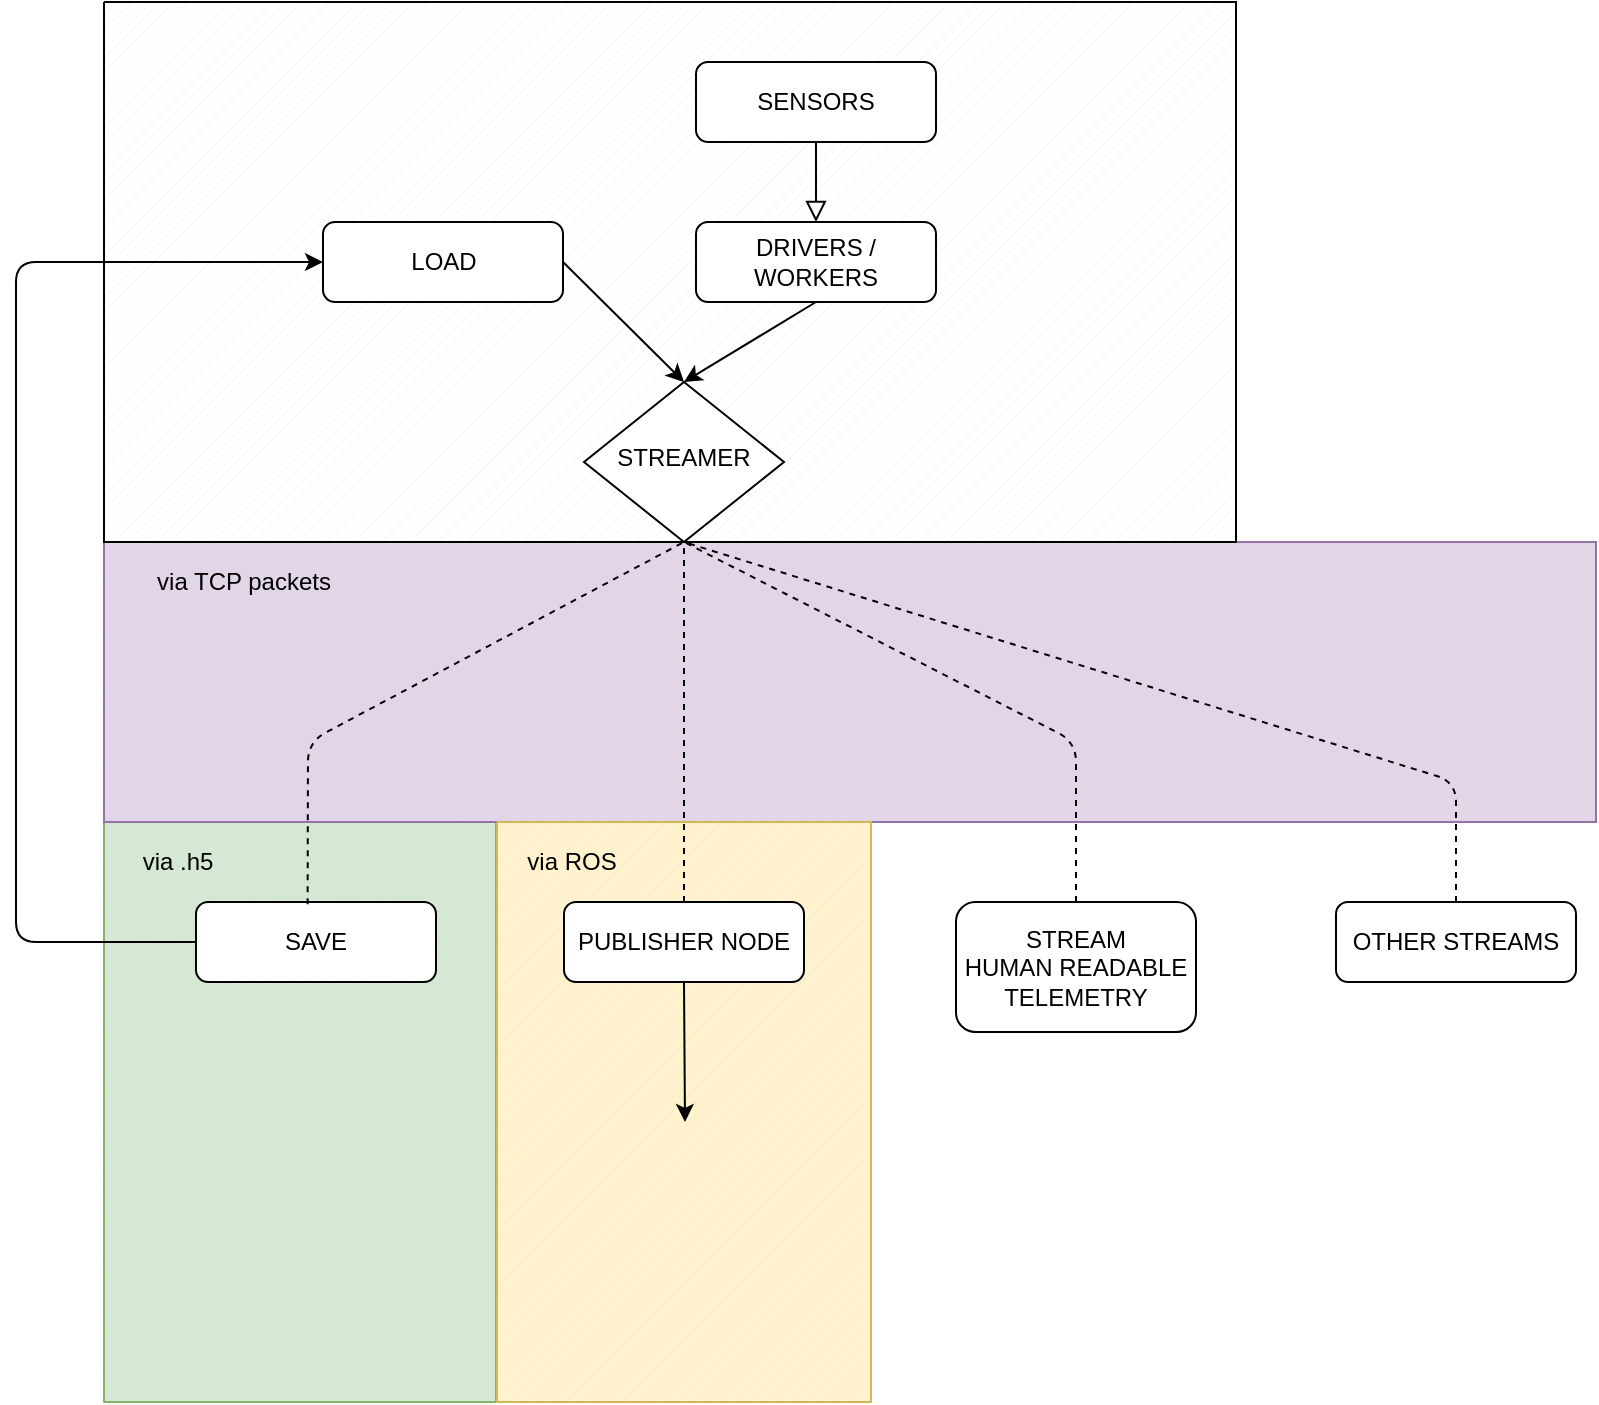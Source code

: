 <mxfile version="13.0.6" type="device"><diagram id="C5RBs43oDa-KdzZeNtuy" name="Page-1"><mxGraphModel dx="1550" dy="2032" grid="1" gridSize="10" guides="1" tooltips="1" connect="1" arrows="1" fold="1" page="1" pageScale="1" pageWidth="827" pageHeight="1169" math="0" shadow="0"><root><mxCell id="WIyWlLk6GJQsqaUBKTNV-0"/><mxCell id="WIyWlLk6GJQsqaUBKTNV-1" parent="WIyWlLk6GJQsqaUBKTNV-0"/><mxCell id="ZfNgRNUySJpeqppKfGYR-23" value="" style="verticalLabelPosition=bottom;verticalAlign=top;html=1;shape=mxgraph.basic.patternFillRect;fillStyle=diag;step=5;fillStrokeWidth=0.2;fillStrokeColor=#dddddd;fillColor=#d5e8d4;strokeColor=#82b366;shadow=0;" vertex="1" parent="WIyWlLk6GJQsqaUBKTNV-1"><mxGeometry x="63" y="-750" width="196" height="290" as="geometry"/></mxCell><mxCell id="ZfNgRNUySJpeqppKfGYR-4" value="" style="verticalLabelPosition=bottom;verticalAlign=top;html=1;shape=mxgraph.basic.patternFillRect;fillStyle=diag;step=5;fillStrokeWidth=0.2;fillStrokeColor=#dddddd;fillColor=#e1d5e7;strokeColor=#9673a6;shadow=0;" vertex="1" parent="WIyWlLk6GJQsqaUBKTNV-1"><mxGeometry x="63" y="-890" width="746" height="140" as="geometry"/></mxCell><mxCell id="ZfNgRNUySJpeqppKfGYR-7" value="" style="verticalLabelPosition=bottom;verticalAlign=top;html=1;shape=mxgraph.basic.patternFillRect;fillStyle=diag;step=5;fillStrokeWidth=0.2;fillStrokeColor=#dddddd;fillColor=#fff2cc;strokeColor=#d6b656;shadow=0;" vertex="1" parent="WIyWlLk6GJQsqaUBKTNV-1"><mxGeometry x="259.5" y="-750" width="187" height="290" as="geometry"/></mxCell><mxCell id="ZfNgRNUySJpeqppKfGYR-3" value="" style="verticalLabelPosition=bottom;verticalAlign=top;html=1;shape=mxgraph.basic.patternFillRect;fillStyle=diag;step=5;fillStrokeWidth=0.2;fillStrokeColor=#dddddd;" vertex="1" parent="WIyWlLk6GJQsqaUBKTNV-1"><mxGeometry x="63" y="-1160" width="566" height="270" as="geometry"/></mxCell><mxCell id="WIyWlLk6GJQsqaUBKTNV-2" value="" style="rounded=0;html=1;jettySize=auto;orthogonalLoop=1;fontSize=11;endArrow=block;endFill=0;endSize=8;strokeWidth=1;shadow=0;labelBackgroundColor=none;edgeStyle=orthogonalEdgeStyle;" parent="WIyWlLk6GJQsqaUBKTNV-1" source="WIyWlLk6GJQsqaUBKTNV-3" target="lflBC_HlKKWXsUYUs3ey-2" edge="1"><mxGeometry relative="1" as="geometry"><mxPoint x="350" y="-955" as="targetPoint"/></mxGeometry></mxCell><mxCell id="WIyWlLk6GJQsqaUBKTNV-3" value="SENSORS" style="rounded=1;whiteSpace=wrap;html=1;fontSize=12;glass=0;strokeWidth=1;shadow=0;" parent="WIyWlLk6GJQsqaUBKTNV-1" vertex="1"><mxGeometry x="359" y="-1130" width="120" height="40" as="geometry"/></mxCell><mxCell id="lflBC_HlKKWXsUYUs3ey-2" value="DRIVERS / WORKERS" style="rounded=1;whiteSpace=wrap;html=1;fontSize=12;glass=0;strokeWidth=1;shadow=0;" parent="WIyWlLk6GJQsqaUBKTNV-1" vertex="1"><mxGeometry x="359" y="-1050" width="120" height="40" as="geometry"/></mxCell><mxCell id="lflBC_HlKKWXsUYUs3ey-3" value="&lt;div&gt;STREAM &lt;br&gt;&lt;/div&gt;&lt;div&gt;HUMAN READABLE&lt;/div&gt;&lt;div&gt;TELEMETRY&lt;br&gt;&lt;/div&gt;" style="rounded=1;whiteSpace=wrap;html=1;fontSize=12;glass=0;strokeWidth=1;shadow=0;" parent="WIyWlLk6GJQsqaUBKTNV-1" vertex="1"><mxGeometry x="489" y="-710" width="120" height="65" as="geometry"/></mxCell><mxCell id="lflBC_HlKKWXsUYUs3ey-4" value="PUBLISHER NODE" style="rounded=1;whiteSpace=wrap;html=1;fontSize=12;glass=0;strokeWidth=1;shadow=0;" parent="WIyWlLk6GJQsqaUBKTNV-1" vertex="1"><mxGeometry x="293" y="-710" width="120" height="40" as="geometry"/></mxCell><mxCell id="lflBC_HlKKWXsUYUs3ey-5" value="OTHER STREAMS" style="rounded=1;whiteSpace=wrap;html=1;fontSize=12;glass=0;strokeWidth=1;shadow=0;" parent="WIyWlLk6GJQsqaUBKTNV-1" vertex="1"><mxGeometry x="679" y="-710" width="120" height="40" as="geometry"/></mxCell><mxCell id="lflBC_HlKKWXsUYUs3ey-6" value="STREAMER" style="rhombus;whiteSpace=wrap;html=1;shadow=0;fontFamily=Helvetica;fontSize=12;align=center;strokeWidth=1;spacing=6;spacingTop=-4;" parent="WIyWlLk6GJQsqaUBKTNV-1" vertex="1"><mxGeometry x="303" y="-970" width="100" height="80" as="geometry"/></mxCell><mxCell id="lflBC_HlKKWXsUYUs3ey-9" value="SAVE" style="rounded=1;whiteSpace=wrap;html=1;fontSize=12;glass=0;strokeWidth=1;shadow=0;" parent="WIyWlLk6GJQsqaUBKTNV-1" vertex="1"><mxGeometry x="109" y="-710" width="120" height="40" as="geometry"/></mxCell><mxCell id="lflBC_HlKKWXsUYUs3ey-10" value="LOAD" style="rounded=1;whiteSpace=wrap;html=1;fontSize=12;glass=0;strokeWidth=1;shadow=0;" parent="WIyWlLk6GJQsqaUBKTNV-1" vertex="1"><mxGeometry x="172.5" y="-1050" width="120" height="40" as="geometry"/></mxCell><mxCell id="lflBC_HlKKWXsUYUs3ey-11" value="" style="endArrow=classic;html=1;exitX=1;exitY=0.5;exitDx=0;exitDy=0;" parent="WIyWlLk6GJQsqaUBKTNV-1" source="lflBC_HlKKWXsUYUs3ey-10" edge="1"><mxGeometry width="50" height="50" relative="1" as="geometry"><mxPoint x="389" y="-620" as="sourcePoint"/><mxPoint x="353" y="-970" as="targetPoint"/></mxGeometry></mxCell><mxCell id="lflBC_HlKKWXsUYUs3ey-12" value="" style="endArrow=classic;html=1;exitX=0.5;exitY=1;exitDx=0;exitDy=0;entryX=0.5;entryY=0;entryDx=0;entryDy=0;" parent="WIyWlLk6GJQsqaUBKTNV-1" source="lflBC_HlKKWXsUYUs3ey-2" target="lflBC_HlKKWXsUYUs3ey-6" edge="1"><mxGeometry width="50" height="50" relative="1" as="geometry"><mxPoint x="389" y="-630" as="sourcePoint"/><mxPoint x="439" y="-680" as="targetPoint"/></mxGeometry></mxCell><mxCell id="ZfNgRNUySJpeqppKfGYR-6" value="via TCP packets" style="text;html=1;strokeColor=none;fillColor=none;align=center;verticalAlign=middle;whiteSpace=wrap;rounded=0;shadow=0;" vertex="1" parent="WIyWlLk6GJQsqaUBKTNV-1"><mxGeometry x="63" y="-880" width="140" height="20" as="geometry"/></mxCell><mxCell id="ZfNgRNUySJpeqppKfGYR-8" value="via ROS" style="text;html=1;strokeColor=none;fillColor=none;align=center;verticalAlign=middle;whiteSpace=wrap;rounded=0;shadow=0;" vertex="1" parent="WIyWlLk6GJQsqaUBKTNV-1"><mxGeometry x="266.5" y="-740" width="60" height="20" as="geometry"/></mxCell><mxCell id="ZfNgRNUySJpeqppKfGYR-13" value="" style="endArrow=none;dashed=1;html=1;entryX=0.5;entryY=1;entryDx=0;entryDy=0;exitX=0.5;exitY=0;exitDx=0;exitDy=0;" edge="1" parent="WIyWlLk6GJQsqaUBKTNV-1" source="lflBC_HlKKWXsUYUs3ey-4" target="lflBC_HlKKWXsUYUs3ey-6"><mxGeometry width="50" height="50" relative="1" as="geometry"><mxPoint x="309" y="-580" as="sourcePoint"/><mxPoint x="459" y="-590" as="targetPoint"/><Array as="points"/></mxGeometry></mxCell><mxCell id="ZfNgRNUySJpeqppKfGYR-14" value="" style="endArrow=classic;html=1;exitX=0.5;exitY=1;exitDx=0;exitDy=0;" edge="1" parent="WIyWlLk6GJQsqaUBKTNV-1" source="lflBC_HlKKWXsUYUs3ey-4"><mxGeometry width="50" height="50" relative="1" as="geometry"><mxPoint x="516.5" y="-630" as="sourcePoint"/><mxPoint x="353.5" y="-600" as="targetPoint"/></mxGeometry></mxCell><mxCell id="ZfNgRNUySJpeqppKfGYR-18" value="" style="endArrow=none;dashed=1;html=1;entryX=0.5;entryY=1;entryDx=0;entryDy=0;exitX=0.465;exitY=0.029;exitDx=0;exitDy=0;exitPerimeter=0;" edge="1" parent="WIyWlLk6GJQsqaUBKTNV-1" source="lflBC_HlKKWXsUYUs3ey-9" target="lflBC_HlKKWXsUYUs3ey-6"><mxGeometry width="50" height="50" relative="1" as="geometry"><mxPoint x="549" y="-590" as="sourcePoint"/><mxPoint x="599" y="-640" as="targetPoint"/><Array as="points"><mxPoint x="165" y="-790"/></Array></mxGeometry></mxCell><mxCell id="ZfNgRNUySJpeqppKfGYR-19" value="" style="endArrow=none;dashed=1;html=1;exitX=0.5;exitY=0;exitDx=0;exitDy=0;entryX=0.5;entryY=1;entryDx=0;entryDy=0;" edge="1" parent="WIyWlLk6GJQsqaUBKTNV-1" source="lflBC_HlKKWXsUYUs3ey-3" target="lflBC_HlKKWXsUYUs3ey-6"><mxGeometry width="50" height="50" relative="1" as="geometry"><mxPoint x="353" y="-620" as="sourcePoint"/><mxPoint x="369" y="-810" as="targetPoint"/><Array as="points"><mxPoint x="549" y="-790"/></Array></mxGeometry></mxCell><mxCell id="ZfNgRNUySJpeqppKfGYR-21" value="" style="endArrow=classic;html=1;exitX=0;exitY=0.5;exitDx=0;exitDy=0;entryX=0;entryY=0.5;entryDx=0;entryDy=0;" edge="1" parent="WIyWlLk6GJQsqaUBKTNV-1" source="lflBC_HlKKWXsUYUs3ey-9" target="lflBC_HlKKWXsUYUs3ey-10"><mxGeometry width="50" height="50" relative="1" as="geometry"><mxPoint x="309" y="-770" as="sourcePoint"/><mxPoint x="9" y="-920" as="targetPoint"/><Array as="points"><mxPoint x="19" y="-690"/><mxPoint x="19" y="-1030"/></Array></mxGeometry></mxCell><mxCell id="ZfNgRNUySJpeqppKfGYR-24" value="" style="endArrow=none;dashed=1;html=1;exitX=0.5;exitY=0;exitDx=0;exitDy=0;" edge="1" parent="WIyWlLk6GJQsqaUBKTNV-1" source="lflBC_HlKKWXsUYUs3ey-5"><mxGeometry width="50" height="50" relative="1" as="geometry"><mxPoint x="539" y="-770" as="sourcePoint"/><mxPoint x="353" y="-890" as="targetPoint"/><Array as="points"><mxPoint x="739" y="-770"/></Array></mxGeometry></mxCell><mxCell id="ZfNgRNUySJpeqppKfGYR-26" value="via .h5" style="text;html=1;strokeColor=none;fillColor=none;align=center;verticalAlign=middle;whiteSpace=wrap;rounded=0;shadow=0;" vertex="1" parent="WIyWlLk6GJQsqaUBKTNV-1"><mxGeometry x="70" y="-740" width="60" height="20" as="geometry"/></mxCell></root></mxGraphModel></diagram></mxfile>